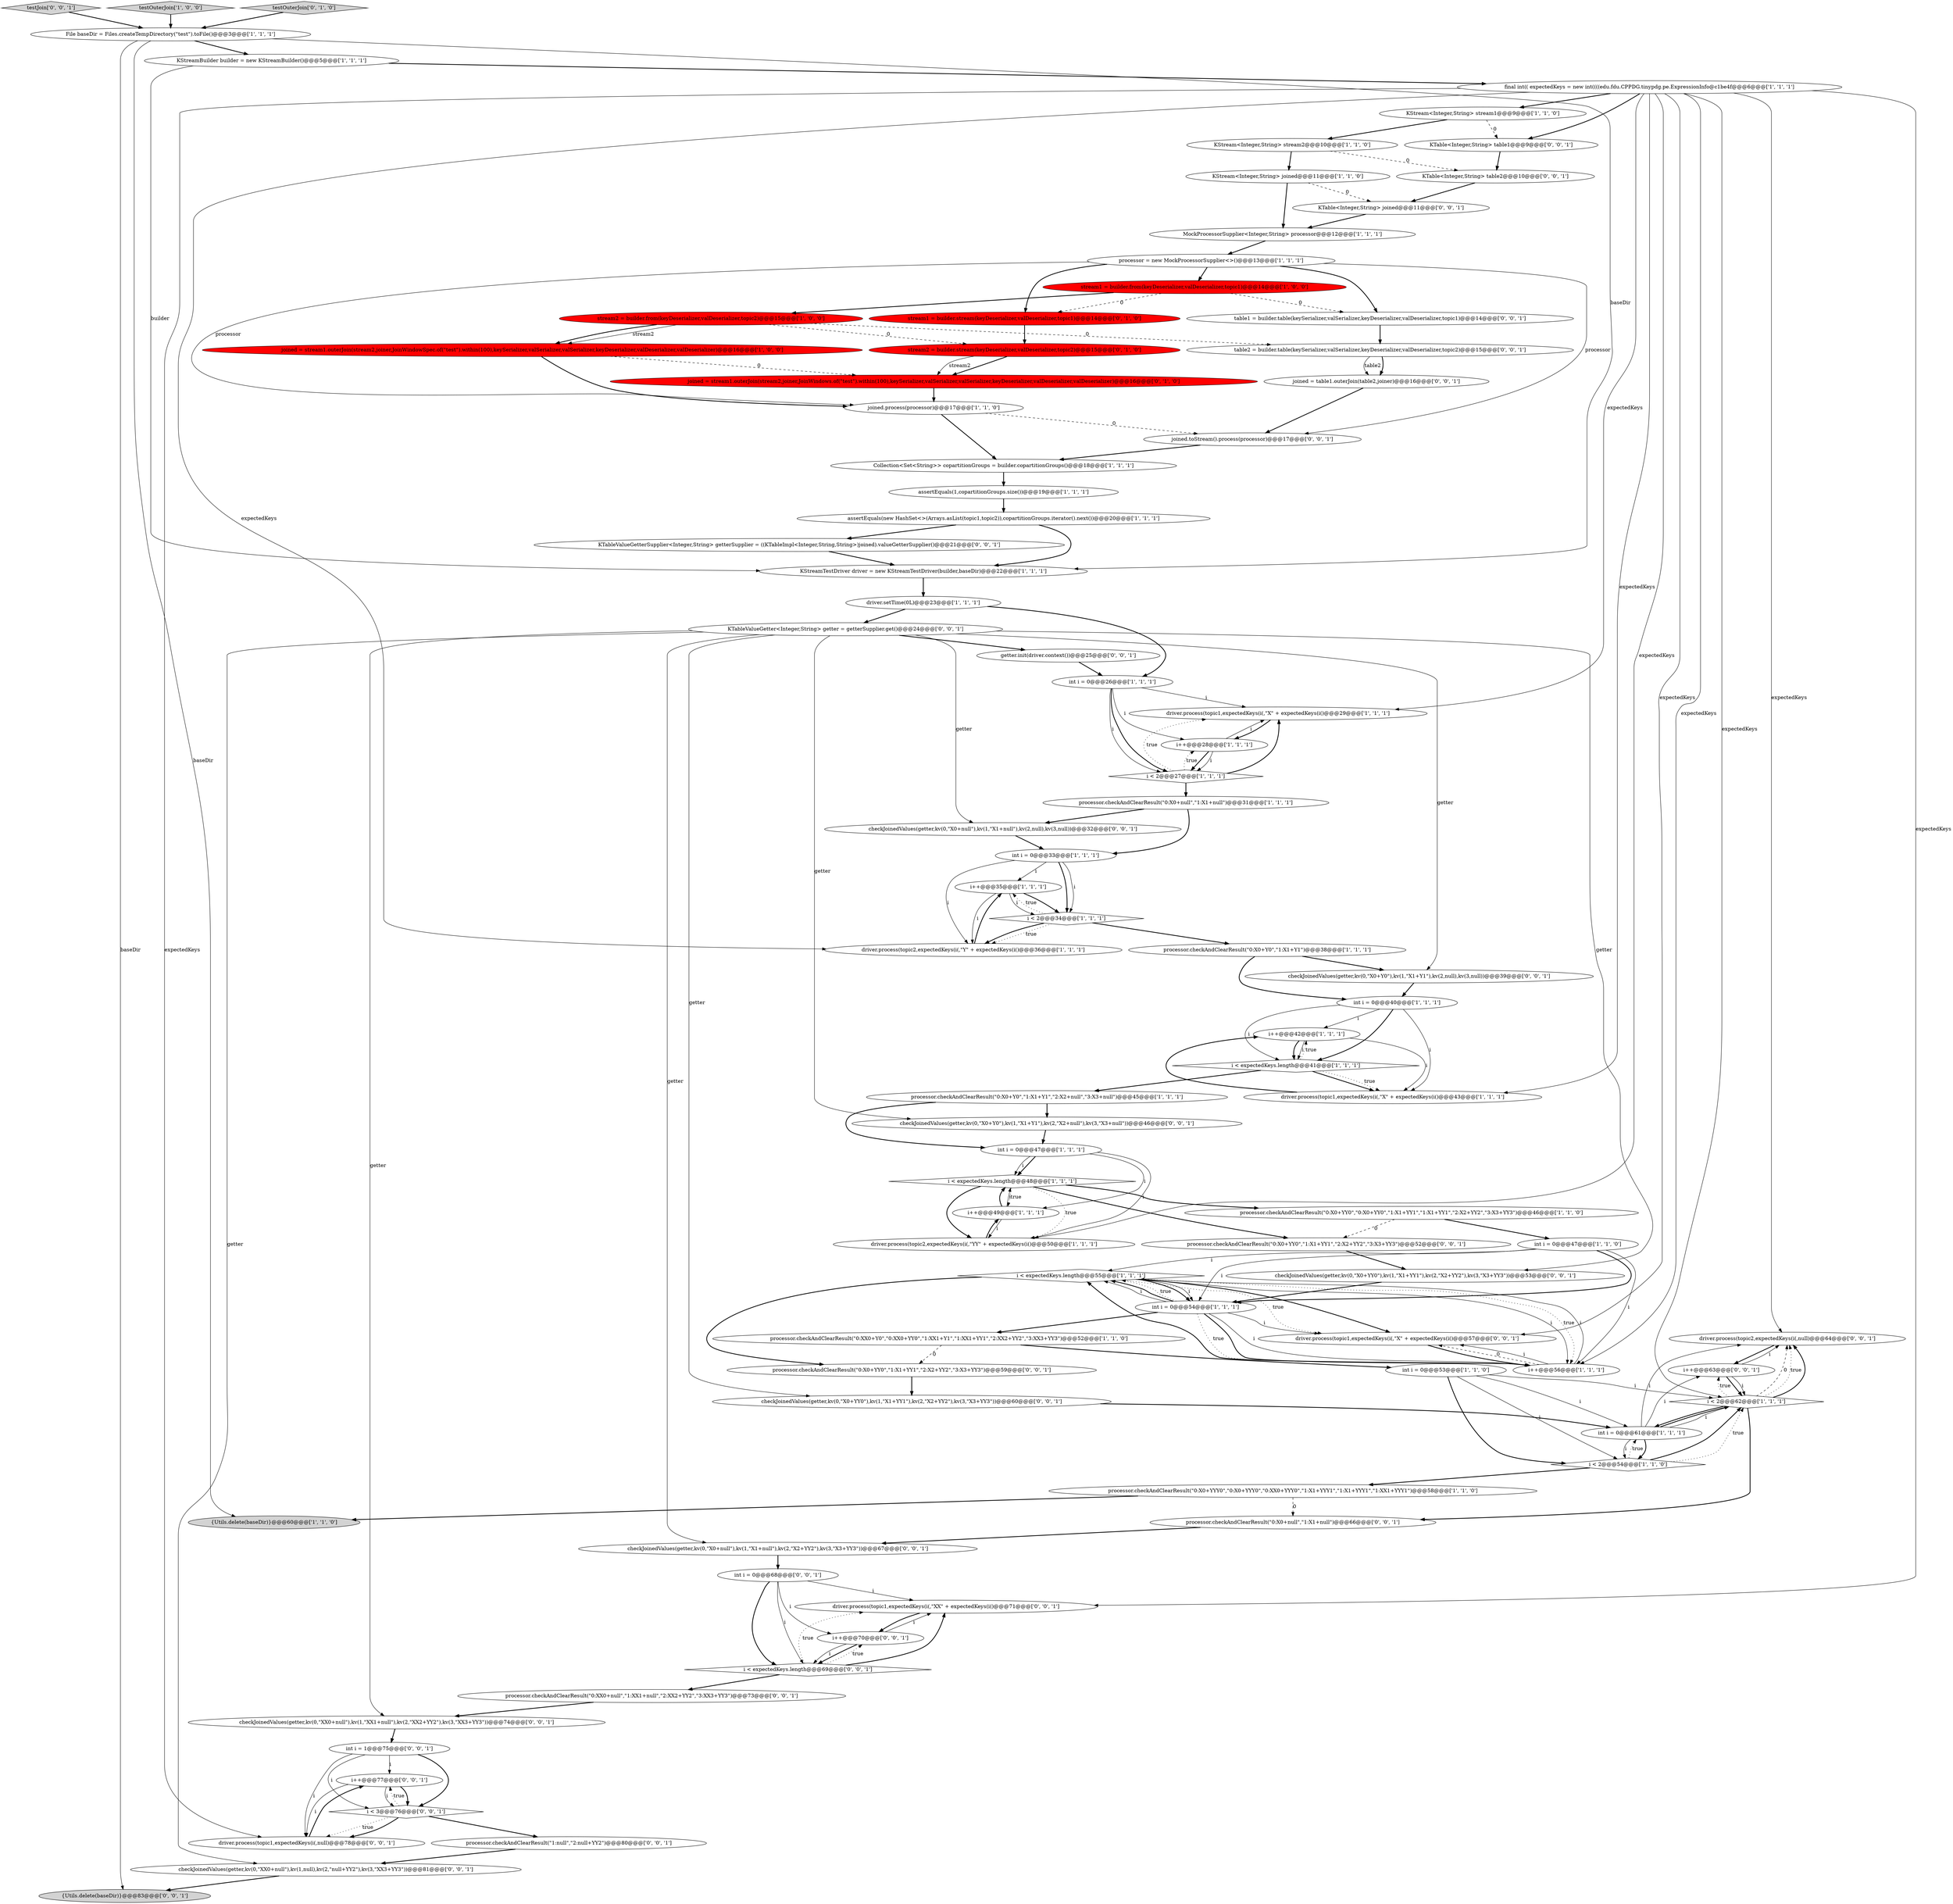 digraph {
61 [style = filled, label = "driver.process(topic2,expectedKeys(i(,null)@@@64@@@['0', '0', '1']", fillcolor = white, shape = ellipse image = "AAA0AAABBB3BBB"];
81 [style = filled, label = "processor.checkAndClearResult(\"0:X0+YY0\",\"1:X1+YY1\",\"2:X2+YY2\",\"3:X3+YY3\")@@@59@@@['0', '0', '1']", fillcolor = white, shape = ellipse image = "AAA0AAABBB3BBB"];
66 [style = filled, label = "driver.process(topic1,expectedKeys(i(,\"XX\" + expectedKeys(i()@@@71@@@['0', '0', '1']", fillcolor = white, shape = ellipse image = "AAA0AAABBB3BBB"];
68 [style = filled, label = "testJoin['0', '0', '1']", fillcolor = lightgray, shape = diamond image = "AAA0AAABBB3BBB"];
47 [style = filled, label = "i++@@@42@@@['1', '1', '1']", fillcolor = white, shape = ellipse image = "AAA0AAABBB1BBB"];
20 [style = filled, label = "driver.setTime(0L)@@@23@@@['1', '1', '1']", fillcolor = white, shape = ellipse image = "AAA0AAABBB1BBB"];
39 [style = filled, label = "KStreamTestDriver driver = new KStreamTestDriver(builder,baseDir)@@@22@@@['1', '1', '1']", fillcolor = white, shape = ellipse image = "AAA0AAABBB1BBB"];
48 [style = filled, label = "KStream<Integer,String> stream2@@@10@@@['1', '1', '0']", fillcolor = white, shape = ellipse image = "AAA0AAABBB1BBB"];
64 [style = filled, label = "checkJoinedValues(getter,kv(0,\"X0+Y0\"),kv(1,\"X1+Y1\"),kv(2,\"X2+null\"),kv(3,\"X3+null\"))@@@46@@@['0', '0', '1']", fillcolor = white, shape = ellipse image = "AAA0AAABBB3BBB"];
25 [style = filled, label = "assertEquals(1,copartitionGroups.size())@@@19@@@['1', '1', '1']", fillcolor = white, shape = ellipse image = "AAA0AAABBB1BBB"];
84 [style = filled, label = "checkJoinedValues(getter,kv(0,\"X0+Y0\"),kv(1,\"X1+Y1\"),kv(2,null),kv(3,null))@@@39@@@['0', '0', '1']", fillcolor = white, shape = ellipse image = "AAA0AAABBB3BBB"];
54 [style = filled, label = "processor.checkAndClearResult(\"0:X0+null\",\"1:X1+null\")@@@66@@@['0', '0', '1']", fillcolor = white, shape = ellipse image = "AAA0AAABBB3BBB"];
75 [style = filled, label = "checkJoinedValues(getter,kv(0,\"XX0+null\"),kv(1,\"XX1+null\"),kv(2,\"XX2+YY2\"),kv(3,\"XX3+YY3\"))@@@74@@@['0', '0', '1']", fillcolor = white, shape = ellipse image = "AAA0AAABBB3BBB"];
16 [style = filled, label = "driver.process(topic1,expectedKeys(i(,\"X\" + expectedKeys(i()@@@29@@@['1', '1', '1']", fillcolor = white, shape = ellipse image = "AAA0AAABBB1BBB"];
88 [style = filled, label = "int i = 0@@@68@@@['0', '0', '1']", fillcolor = white, shape = ellipse image = "AAA0AAABBB3BBB"];
14 [style = filled, label = "processor.checkAndClearResult(\"0:X0+Y0\",\"1:X1+Y1\",\"2:X2+null\",\"3:X3+null\")@@@45@@@['1', '1', '1']", fillcolor = white, shape = ellipse image = "AAA0AAABBB1BBB"];
69 [style = filled, label = "driver.process(topic1,expectedKeys(i(,\"X\" + expectedKeys(i()@@@57@@@['0', '0', '1']", fillcolor = white, shape = ellipse image = "AAA0AAABBB3BBB"];
21 [style = filled, label = "int i = 0@@@40@@@['1', '1', '1']", fillcolor = white, shape = ellipse image = "AAA0AAABBB1BBB"];
76 [style = filled, label = "checkJoinedValues(getter,kv(0,\"X0+null\"),kv(1,\"X1+null\"),kv(2,null),kv(3,null))@@@32@@@['0', '0', '1']", fillcolor = white, shape = ellipse image = "AAA0AAABBB3BBB"];
62 [style = filled, label = "int i = 1@@@75@@@['0', '0', '1']", fillcolor = white, shape = ellipse image = "AAA0AAABBB3BBB"];
43 [style = filled, label = "i < expectedKeys.length@@@48@@@['1', '1', '1']", fillcolor = white, shape = diamond image = "AAA0AAABBB1BBB"];
23 [style = filled, label = "joined = stream1.outerJoin(stream2,joiner,JoinWindowSpec.of(\"test\").within(100),keySerializer,valSerializer,valSerializer,keyDeserializer,valDeserializer,valDeserializer)@@@16@@@['1', '0', '0']", fillcolor = red, shape = ellipse image = "AAA1AAABBB1BBB"];
57 [style = filled, label = "i++@@@63@@@['0', '0', '1']", fillcolor = white, shape = ellipse image = "AAA0AAABBB3BBB"];
74 [style = filled, label = "checkJoinedValues(getter,kv(0,\"X0+null\"),kv(1,\"X1+null\"),kv(2,\"X2+YY2\"),kv(3,\"X3+YY3\"))@@@67@@@['0', '0', '1']", fillcolor = white, shape = ellipse image = "AAA0AAABBB3BBB"];
1 [style = filled, label = "MockProcessorSupplier<Integer,String> processor@@@12@@@['1', '1', '1']", fillcolor = white, shape = ellipse image = "AAA0AAABBB1BBB"];
11 [style = filled, label = "processor.checkAndClearResult(\"0:XX0+Y0\",\"0:XX0+YY0\",\"1:XX1+Y1\",\"1:XX1+YY1\",\"2:XX2+YY2\",\"3:XX3+YY3\")@@@52@@@['1', '1', '0']", fillcolor = white, shape = ellipse image = "AAA0AAABBB1BBB"];
70 [style = filled, label = "i++@@@77@@@['0', '0', '1']", fillcolor = white, shape = ellipse image = "AAA0AAABBB3BBB"];
45 [style = filled, label = "testOuterJoin['1', '0', '0']", fillcolor = lightgray, shape = diamond image = "AAA0AAABBB1BBB"];
19 [style = filled, label = "assertEquals(new HashSet<>(Arrays.asList(topic1,topic2)),copartitionGroups.iterator().next())@@@20@@@['1', '1', '1']", fillcolor = white, shape = ellipse image = "AAA0AAABBB1BBB"];
71 [style = filled, label = "{Utils.delete(baseDir)}@@@83@@@['0', '0', '1']", fillcolor = lightgray, shape = ellipse image = "AAA0AAABBB3BBB"];
29 [style = filled, label = "Collection<Set<String>> copartitionGroups = builder.copartitionGroups()@@@18@@@['1', '1', '1']", fillcolor = white, shape = ellipse image = "AAA0AAABBB1BBB"];
0 [style = filled, label = "int i = 0@@@47@@@['1', '1', '1']", fillcolor = white, shape = ellipse image = "AAA0AAABBB1BBB"];
65 [style = filled, label = "table1 = builder.table(keySerializer,valSerializer,keyDeserializer,valDeserializer,topic1)@@@14@@@['0', '0', '1']", fillcolor = white, shape = ellipse image = "AAA0AAABBB3BBB"];
53 [style = filled, label = "KTableValueGetter<Integer,String> getter = getterSupplier.get()@@@24@@@['0', '0', '1']", fillcolor = white, shape = ellipse image = "AAA0AAABBB3BBB"];
44 [style = filled, label = "{Utils.delete(baseDir)}@@@60@@@['1', '1', '0']", fillcolor = lightgray, shape = ellipse image = "AAA0AAABBB1BBB"];
22 [style = filled, label = "i++@@@49@@@['1', '1', '1']", fillcolor = white, shape = ellipse image = "AAA0AAABBB1BBB"];
15 [style = filled, label = "i++@@@35@@@['1', '1', '1']", fillcolor = white, shape = ellipse image = "AAA0AAABBB1BBB"];
35 [style = filled, label = "int i = 0@@@26@@@['1', '1', '1']", fillcolor = white, shape = ellipse image = "AAA0AAABBB1BBB"];
26 [style = filled, label = "processor = new MockProcessorSupplier<>()@@@13@@@['1', '1', '1']", fillcolor = white, shape = ellipse image = "AAA0AAABBB1BBB"];
37 [style = filled, label = "stream2 = builder.from(keyDeserializer,valDeserializer,topic2)@@@15@@@['1', '0', '0']", fillcolor = red, shape = ellipse image = "AAA1AAABBB1BBB"];
50 [style = filled, label = "testOuterJoin['0', '1', '0']", fillcolor = lightgray, shape = diamond image = "AAA0AAABBB2BBB"];
82 [style = filled, label = "checkJoinedValues(getter,kv(0,\"X0+YY0\"),kv(1,\"X1+YY1\"),kv(2,\"X2+YY2\"),kv(3,\"X3+YY3\"))@@@60@@@['0', '0', '1']", fillcolor = white, shape = ellipse image = "AAA0AAABBB3BBB"];
85 [style = filled, label = "KTable<Integer,String> table2@@@10@@@['0', '0', '1']", fillcolor = white, shape = ellipse image = "AAA0AAABBB3BBB"];
17 [style = filled, label = "i < 2@@@34@@@['1', '1', '1']", fillcolor = white, shape = diamond image = "AAA0AAABBB1BBB"];
40 [style = filled, label = "File baseDir = Files.createTempDirectory(\"test\").toFile()@@@3@@@['1', '1', '1']", fillcolor = white, shape = ellipse image = "AAA0AAABBB1BBB"];
5 [style = filled, label = "int i = 0@@@33@@@['1', '1', '1']", fillcolor = white, shape = ellipse image = "AAA0AAABBB1BBB"];
2 [style = filled, label = "driver.process(topic2,expectedKeys(i(,\"Y\" + expectedKeys(i()@@@36@@@['1', '1', '1']", fillcolor = white, shape = ellipse image = "AAA0AAABBB1BBB"];
38 [style = filled, label = "i < 2@@@62@@@['1', '1', '1']", fillcolor = white, shape = diamond image = "AAA0AAABBB1BBB"];
78 [style = filled, label = "checkJoinedValues(getter,kv(0,\"X0+YY0\"),kv(1,\"X1+YY1\"),kv(2,\"X2+YY2\"),kv(3,\"X3+YY3\"))@@@53@@@['0', '0', '1']", fillcolor = white, shape = ellipse image = "AAA0AAABBB3BBB"];
9 [style = filled, label = "processor.checkAndClearResult(\"0:X0+Y0\",\"1:X1+Y1\")@@@38@@@['1', '1', '1']", fillcolor = white, shape = ellipse image = "AAA0AAABBB1BBB"];
6 [style = filled, label = "i < expectedKeys.length@@@55@@@['1', '1', '1']", fillcolor = white, shape = diamond image = "AAA0AAABBB1BBB"];
63 [style = filled, label = "KTable<Integer,String> table1@@@9@@@['0', '0', '1']", fillcolor = white, shape = ellipse image = "AAA0AAABBB3BBB"];
55 [style = filled, label = "i < expectedKeys.length@@@69@@@['0', '0', '1']", fillcolor = white, shape = diamond image = "AAA0AAABBB3BBB"];
41 [style = filled, label = "i < expectedKeys.length@@@41@@@['1', '1', '1']", fillcolor = white, shape = diamond image = "AAA0AAABBB1BBB"];
79 [style = filled, label = "checkJoinedValues(getter,kv(0,\"XX0+null\"),kv(1,null),kv(2,\"null+YY2\"),kv(3,\"XX3+YY3\"))@@@81@@@['0', '0', '1']", fillcolor = white, shape = ellipse image = "AAA0AAABBB3BBB"];
13 [style = filled, label = "processor.checkAndClearResult(\"0:X0+null\",\"1:X1+null\")@@@31@@@['1', '1', '1']", fillcolor = white, shape = ellipse image = "AAA0AAABBB1BBB"];
10 [style = filled, label = "final int(( expectedKeys = new int((((edu.fdu.CPPDG.tinypdg.pe.ExpressionInfo@c1be4f@@@6@@@['1', '1', '1']", fillcolor = white, shape = ellipse image = "AAA0AAABBB1BBB"];
60 [style = filled, label = "i++@@@70@@@['0', '0', '1']", fillcolor = white, shape = ellipse image = "AAA0AAABBB3BBB"];
30 [style = filled, label = "processor.checkAndClearResult(\"0:X0+YY0\",\"0:X0+YY0\",\"1:X1+YY1\",\"1:X1+YY1\",\"2:X2+YY2\",\"3:X3+YY3\")@@@46@@@['1', '1', '0']", fillcolor = white, shape = ellipse image = "AAA0AAABBB1BBB"];
87 [style = filled, label = "KTable<Integer,String> joined@@@11@@@['0', '0', '1']", fillcolor = white, shape = ellipse image = "AAA0AAABBB3BBB"];
32 [style = filled, label = "KStreamBuilder builder = new KStreamBuilder()@@@5@@@['1', '1', '1']", fillcolor = white, shape = ellipse image = "AAA0AAABBB1BBB"];
56 [style = filled, label = "joined = table1.outerJoin(table2,joiner)@@@16@@@['0', '0', '1']", fillcolor = white, shape = ellipse image = "AAA0AAABBB3BBB"];
72 [style = filled, label = "processor.checkAndClearResult(\"0:XX0+null\",\"1:XX1+null\",\"2:XX2+YY2\",\"3:XX3+YY3\")@@@73@@@['0', '0', '1']", fillcolor = white, shape = ellipse image = "AAA0AAABBB3BBB"];
49 [style = filled, label = "stream2 = builder.stream(keyDeserializer,valDeserializer,topic2)@@@15@@@['0', '1', '0']", fillcolor = red, shape = ellipse image = "AAA1AAABBB2BBB"];
73 [style = filled, label = "i < 3@@@76@@@['0', '0', '1']", fillcolor = white, shape = diamond image = "AAA0AAABBB3BBB"];
52 [style = filled, label = "stream1 = builder.stream(keyDeserializer,valDeserializer,topic1)@@@14@@@['0', '1', '0']", fillcolor = red, shape = ellipse image = "AAA1AAABBB2BBB"];
59 [style = filled, label = "joined.toStream().process(processor)@@@17@@@['0', '0', '1']", fillcolor = white, shape = ellipse image = "AAA0AAABBB3BBB"];
33 [style = filled, label = "i++@@@56@@@['1', '1', '1']", fillcolor = white, shape = ellipse image = "AAA0AAABBB1BBB"];
7 [style = filled, label = "int i = 0@@@47@@@['1', '1', '0']", fillcolor = white, shape = ellipse image = "AAA0AAABBB1BBB"];
51 [style = filled, label = "joined = stream1.outerJoin(stream2,joiner,JoinWindows.of(\"test\").within(100),keySerializer,valSerializer,valSerializer,keyDeserializer,valDeserializer,valDeserializer)@@@16@@@['0', '1', '0']", fillcolor = red, shape = ellipse image = "AAA1AAABBB2BBB"];
28 [style = filled, label = "stream1 = builder.from(keyDeserializer,valDeserializer,topic1)@@@14@@@['1', '0', '0']", fillcolor = red, shape = ellipse image = "AAA1AAABBB1BBB"];
46 [style = filled, label = "KStream<Integer,String> stream1@@@9@@@['1', '1', '0']", fillcolor = white, shape = ellipse image = "AAA0AAABBB1BBB"];
67 [style = filled, label = "KTableValueGetterSupplier<Integer,String> getterSupplier = ((KTableImpl<Integer,String,String>)joined).valueGetterSupplier()@@@21@@@['0', '0', '1']", fillcolor = white, shape = ellipse image = "AAA0AAABBB3BBB"];
12 [style = filled, label = "joined.process(processor)@@@17@@@['1', '1', '0']", fillcolor = white, shape = ellipse image = "AAA0AAABBB1BBB"];
86 [style = filled, label = "processor.checkAndClearResult(\"1:null\",\"2:null+YY2\")@@@80@@@['0', '0', '1']", fillcolor = white, shape = ellipse image = "AAA0AAABBB3BBB"];
34 [style = filled, label = "int i = 0@@@61@@@['1', '1', '1']", fillcolor = white, shape = ellipse image = "AAA0AAABBB1BBB"];
27 [style = filled, label = "int i = 0@@@54@@@['1', '1', '1']", fillcolor = white, shape = ellipse image = "AAA0AAABBB1BBB"];
3 [style = filled, label = "int i = 0@@@53@@@['1', '1', '0']", fillcolor = white, shape = ellipse image = "AAA0AAABBB1BBB"];
4 [style = filled, label = "i < 2@@@27@@@['1', '1', '1']", fillcolor = white, shape = diamond image = "AAA0AAABBB1BBB"];
24 [style = filled, label = "i++@@@28@@@['1', '1', '1']", fillcolor = white, shape = ellipse image = "AAA0AAABBB1BBB"];
31 [style = filled, label = "KStream<Integer,String> joined@@@11@@@['1', '1', '0']", fillcolor = white, shape = ellipse image = "AAA0AAABBB1BBB"];
58 [style = filled, label = "table2 = builder.table(keySerializer,valSerializer,keyDeserializer,valDeserializer,topic2)@@@15@@@['0', '0', '1']", fillcolor = white, shape = ellipse image = "AAA0AAABBB3BBB"];
42 [style = filled, label = "i < 2@@@54@@@['1', '1', '0']", fillcolor = white, shape = diamond image = "AAA0AAABBB1BBB"];
83 [style = filled, label = "driver.process(topic1,expectedKeys(i(,null)@@@78@@@['0', '0', '1']", fillcolor = white, shape = ellipse image = "AAA0AAABBB3BBB"];
36 [style = filled, label = "driver.process(topic2,expectedKeys(i(,\"YY\" + expectedKeys(i()@@@50@@@['1', '1', '1']", fillcolor = white, shape = ellipse image = "AAA0AAABBB1BBB"];
8 [style = filled, label = "driver.process(topic1,expectedKeys(i(,\"X\" + expectedKeys(i()@@@43@@@['1', '1', '1']", fillcolor = white, shape = ellipse image = "AAA0AAABBB1BBB"];
18 [style = filled, label = "processor.checkAndClearResult(\"0:X0+YYY0\",\"0:X0+YYY0\",\"0:XX0+YYY0\",\"1:X1+YYY1\",\"1:X1+YYY1\",\"1:XX1+YYY1\")@@@58@@@['1', '1', '0']", fillcolor = white, shape = ellipse image = "AAA0AAABBB1BBB"];
80 [style = filled, label = "processor.checkAndClearResult(\"0:X0+YY0\",\"1:X1+YY1\",\"2:X2+YY2\",\"3:X3+YY3\")@@@52@@@['0', '0', '1']", fillcolor = white, shape = ellipse image = "AAA0AAABBB3BBB"];
77 [style = filled, label = "getter.init(driver.context())@@@25@@@['0', '0', '1']", fillcolor = white, shape = ellipse image = "AAA0AAABBB3BBB"];
78->27 [style = bold, label=""];
67->39 [style = bold, label=""];
55->72 [style = bold, label=""];
21->41 [style = solid, label="i"];
23->51 [style = dashed, label="0"];
38->61 [style = dashed, label="0"];
41->8 [style = bold, label=""];
27->33 [style = dotted, label="true"];
17->9 [style = bold, label=""];
49->51 [style = bold, label=""];
61->57 [style = bold, label=""];
22->36 [style = solid, label="i"];
6->69 [style = dotted, label="true"];
31->1 [style = bold, label=""];
76->5 [style = bold, label=""];
14->64 [style = bold, label=""];
6->69 [style = bold, label=""];
46->48 [style = bold, label=""];
62->73 [style = bold, label=""];
26->65 [style = bold, label=""];
70->73 [style = bold, label=""];
15->17 [style = bold, label=""];
18->44 [style = bold, label=""];
53->74 [style = solid, label="getter"];
53->82 [style = solid, label="getter"];
70->73 [style = solid, label="i"];
17->15 [style = dotted, label="true"];
2->15 [style = bold, label=""];
25->19 [style = bold, label=""];
9->21 [style = bold, label=""];
8->47 [style = bold, label=""];
24->4 [style = solid, label="i"];
57->38 [style = bold, label=""];
15->2 [style = solid, label="i"];
42->38 [style = dotted, label="true"];
66->60 [style = bold, label=""];
23->12 [style = bold, label=""];
7->6 [style = solid, label="i"];
34->57 [style = solid, label="i"];
27->33 [style = bold, label=""];
26->28 [style = bold, label=""];
4->24 [style = dotted, label="true"];
17->2 [style = dotted, label="true"];
37->49 [style = dashed, label="0"];
53->84 [style = solid, label="getter"];
28->52 [style = dashed, label="0"];
4->16 [style = bold, label=""];
73->83 [style = dotted, label="true"];
24->16 [style = solid, label="i"];
64->0 [style = bold, label=""];
31->87 [style = dashed, label="0"];
28->37 [style = bold, label=""];
53->78 [style = solid, label="getter"];
22->43 [style = bold, label=""];
7->33 [style = solid, label="i"];
6->81 [style = bold, label=""];
21->41 [style = bold, label=""];
19->39 [style = bold, label=""];
80->78 [style = bold, label=""];
53->79 [style = solid, label="getter"];
34->42 [style = bold, label=""];
75->62 [style = bold, label=""];
53->75 [style = solid, label="getter"];
40->39 [style = solid, label="baseDir"];
28->65 [style = dashed, label="0"];
5->17 [style = bold, label=""];
53->76 [style = solid, label="getter"];
32->10 [style = bold, label=""];
58->56 [style = bold, label=""];
34->61 [style = solid, label="i"];
60->55 [style = bold, label=""];
6->33 [style = solid, label="i"];
12->29 [style = bold, label=""];
63->85 [style = bold, label=""];
35->16 [style = solid, label="i"];
17->2 [style = bold, label=""];
27->11 [style = bold, label=""];
54->74 [style = bold, label=""];
18->54 [style = dashed, label="0"];
81->82 [style = bold, label=""];
88->66 [style = solid, label="i"];
30->7 [style = bold, label=""];
12->59 [style = dashed, label="0"];
48->85 [style = dashed, label="0"];
10->8 [style = solid, label="expectedKeys"];
43->80 [style = bold, label=""];
13->5 [style = bold, label=""];
47->41 [style = bold, label=""];
7->27 [style = solid, label="i"];
30->80 [style = dashed, label="0"];
34->38 [style = bold, label=""];
47->41 [style = solid, label="i"];
39->20 [style = bold, label=""];
6->33 [style = dotted, label="true"];
13->76 [style = bold, label=""];
73->83 [style = bold, label=""];
42->38 [style = bold, label=""];
55->66 [style = bold, label=""];
26->12 [style = solid, label="processor"];
10->83 [style = solid, label="expectedKeys"];
58->56 [style = solid, label="table2"];
26->59 [style = solid, label="processor"];
43->22 [style = dotted, label="true"];
19->67 [style = bold, label=""];
40->44 [style = solid, label="baseDir"];
77->35 [style = bold, label=""];
32->39 [style = solid, label="builder"];
38->57 [style = dotted, label="true"];
72->75 [style = bold, label=""];
38->54 [style = bold, label=""];
51->12 [style = bold, label=""];
16->24 [style = bold, label=""];
5->2 [style = solid, label="i"];
0->43 [style = bold, label=""];
4->13 [style = bold, label=""];
43->36 [style = bold, label=""];
10->33 [style = solid, label="expectedKeys"];
34->42 [style = solid, label="i"];
27->33 [style = solid, label="i"];
37->58 [style = dashed, label="0"];
9->84 [style = bold, label=""];
83->70 [style = bold, label=""];
68->40 [style = bold, label=""];
0->22 [style = solid, label="i"];
3->42 [style = bold, label=""];
40->71 [style = solid, label="baseDir"];
48->31 [style = bold, label=""];
5->17 [style = solid, label="i"];
47->8 [style = solid, label="i"];
0->36 [style = solid, label="i"];
74->88 [style = bold, label=""];
49->51 [style = solid, label="stream2"];
26->52 [style = bold, label=""];
6->27 [style = bold, label=""];
11->3 [style = bold, label=""];
10->66 [style = solid, label="expectedKeys"];
38->34 [style = bold, label=""];
40->32 [style = bold, label=""];
27->69 [style = solid, label="i"];
41->47 [style = dotted, label="true"];
10->61 [style = solid, label="expectedKeys"];
37->23 [style = solid, label="stream2"];
73->70 [style = dotted, label="true"];
41->8 [style = dotted, label="true"];
46->63 [style = dashed, label="0"];
79->71 [style = bold, label=""];
55->66 [style = dotted, label="true"];
55->60 [style = dotted, label="true"];
43->36 [style = dotted, label="true"];
56->59 [style = bold, label=""];
10->38 [style = solid, label="expectedKeys"];
3->34 [style = solid, label="i"];
10->69 [style = solid, label="expectedKeys"];
42->34 [style = dotted, label="true"];
38->61 [style = dotted, label="true"];
41->14 [style = bold, label=""];
53->77 [style = bold, label=""];
45->40 [style = bold, label=""];
33->69 [style = dashed, label="0"];
60->55 [style = solid, label="i"];
88->55 [style = bold, label=""];
10->2 [style = solid, label="expectedKeys"];
35->24 [style = solid, label="i"];
42->18 [style = bold, label=""];
62->83 [style = solid, label="i"];
11->81 [style = dashed, label="0"];
33->6 [style = solid, label="i"];
33->69 [style = solid, label="i"];
3->38 [style = solid, label="i"];
52->49 [style = bold, label=""];
27->6 [style = solid, label="i"];
88->55 [style = solid, label="i"];
33->6 [style = bold, label=""];
10->16 [style = solid, label="expectedKeys"];
10->46 [style = bold, label=""];
29->25 [style = bold, label=""];
10->63 [style = bold, label=""];
87->1 [style = bold, label=""];
21->47 [style = solid, label="i"];
82->34 [style = bold, label=""];
20->53 [style = bold, label=""];
1->26 [style = bold, label=""];
37->23 [style = bold, label=""];
38->61 [style = bold, label=""];
22->43 [style = solid, label="i"];
35->4 [style = bold, label=""];
27->6 [style = bold, label=""];
43->30 [style = bold, label=""];
3->42 [style = solid, label="i"];
88->60 [style = solid, label="i"];
70->83 [style = solid, label="i"];
0->43 [style = solid, label="i"];
85->87 [style = bold, label=""];
73->86 [style = bold, label=""];
15->17 [style = solid, label="i"];
62->73 [style = solid, label="i"];
24->4 [style = bold, label=""];
65->58 [style = bold, label=""];
57->61 [style = solid, label="i"];
59->29 [style = bold, label=""];
6->27 [style = solid, label="i"];
14->0 [style = bold, label=""];
69->33 [style = bold, label=""];
5->15 [style = solid, label="i"];
35->4 [style = solid, label="i"];
50->40 [style = bold, label=""];
7->27 [style = bold, label=""];
86->79 [style = bold, label=""];
57->38 [style = solid, label="i"];
4->16 [style = dotted, label="true"];
20->35 [style = bold, label=""];
27->6 [style = dotted, label="true"];
53->64 [style = solid, label="getter"];
21->8 [style = solid, label="i"];
84->21 [style = bold, label=""];
62->70 [style = solid, label="i"];
10->36 [style = solid, label="expectedKeys"];
60->66 [style = solid, label="i"];
34->38 [style = solid, label="i"];
36->22 [style = bold, label=""];
}
